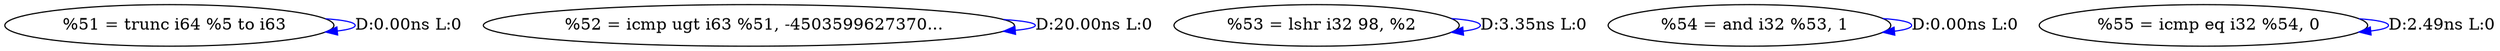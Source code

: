 digraph {
Node0x4038af0[label="  %51 = trunc i64 %5 to i63"];
Node0x4038af0 -> Node0x4038af0[label="D:0.00ns L:0",color=blue];
Node0x4038bd0[label="  %52 = icmp ugt i63 %51, -4503599627370..."];
Node0x4038bd0 -> Node0x4038bd0[label="D:20.00ns L:0",color=blue];
Node0x4038cb0[label="  %53 = lshr i32 98, %2"];
Node0x4038cb0 -> Node0x4038cb0[label="D:3.35ns L:0",color=blue];
Node0x4038d90[label="  %54 = and i32 %53, 1"];
Node0x4038d90 -> Node0x4038d90[label="D:0.00ns L:0",color=blue];
Node0x4038e70[label="  %55 = icmp eq i32 %54, 0"];
Node0x4038e70 -> Node0x4038e70[label="D:2.49ns L:0",color=blue];
}
